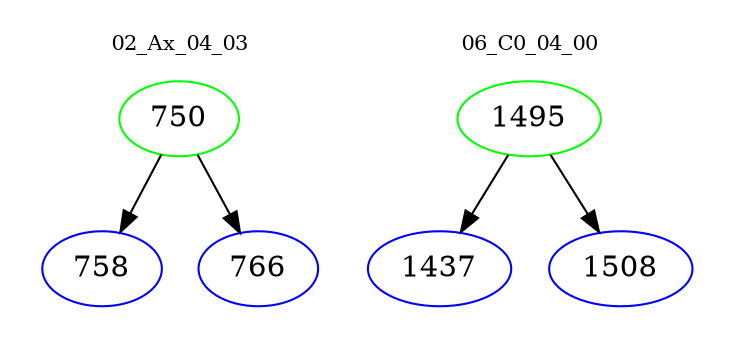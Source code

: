 digraph{
subgraph cluster_0 {
color = white
label = "02_Ax_04_03";
fontsize=10;
T0_750 [label="750", color="green"]
T0_750 -> T0_758 [color="black"]
T0_758 [label="758", color="blue"]
T0_750 -> T0_766 [color="black"]
T0_766 [label="766", color="blue"]
}
subgraph cluster_1 {
color = white
label = "06_C0_04_00";
fontsize=10;
T1_1495 [label="1495", color="green"]
T1_1495 -> T1_1437 [color="black"]
T1_1437 [label="1437", color="blue"]
T1_1495 -> T1_1508 [color="black"]
T1_1508 [label="1508", color="blue"]
}
}
